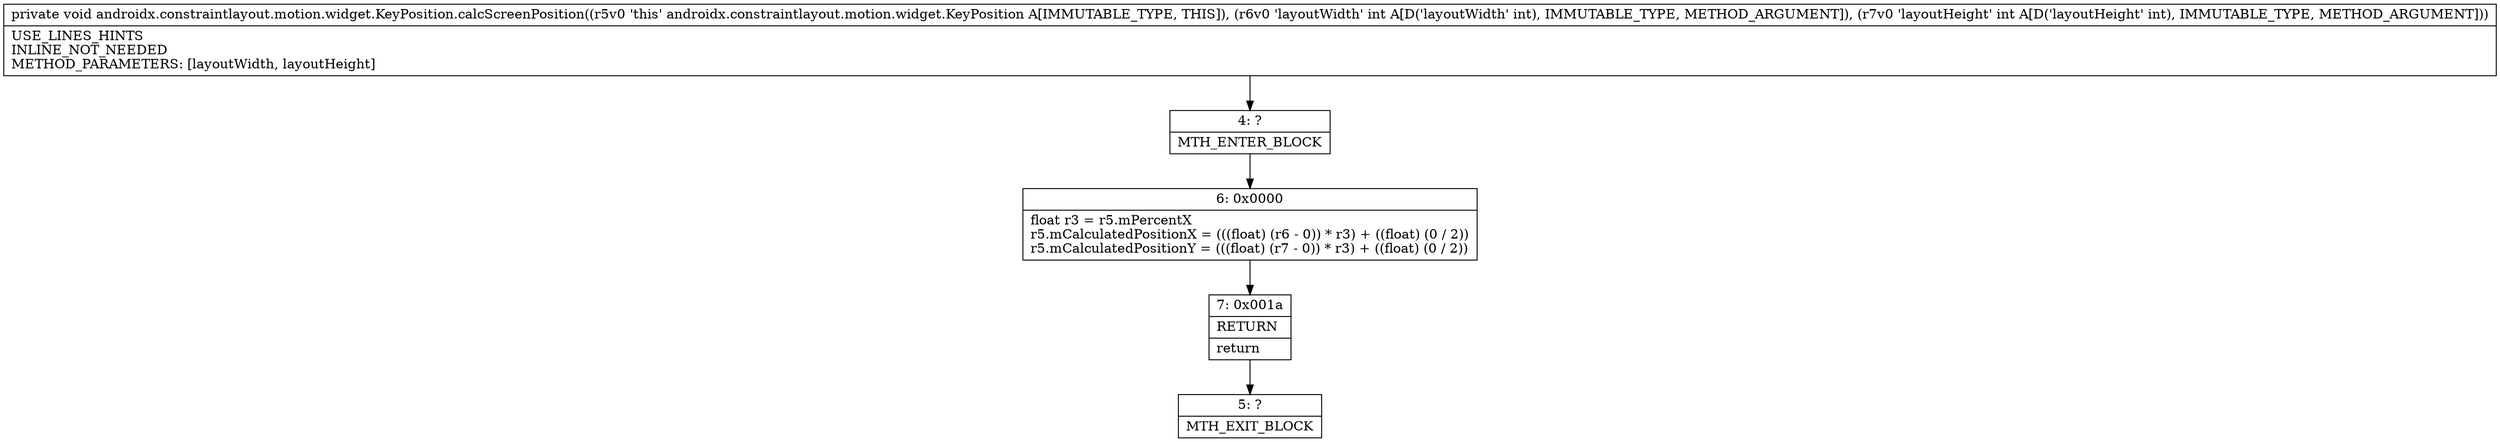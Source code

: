 digraph "CFG forandroidx.constraintlayout.motion.widget.KeyPosition.calcScreenPosition(II)V" {
Node_4 [shape=record,label="{4\:\ ?|MTH_ENTER_BLOCK\l}"];
Node_6 [shape=record,label="{6\:\ 0x0000|float r3 = r5.mPercentX\lr5.mCalculatedPositionX = (((float) (r6 \- 0)) * r3) + ((float) (0 \/ 2))\lr5.mCalculatedPositionY = (((float) (r7 \- 0)) * r3) + ((float) (0 \/ 2))\l}"];
Node_7 [shape=record,label="{7\:\ 0x001a|RETURN\l|return\l}"];
Node_5 [shape=record,label="{5\:\ ?|MTH_EXIT_BLOCK\l}"];
MethodNode[shape=record,label="{private void androidx.constraintlayout.motion.widget.KeyPosition.calcScreenPosition((r5v0 'this' androidx.constraintlayout.motion.widget.KeyPosition A[IMMUTABLE_TYPE, THIS]), (r6v0 'layoutWidth' int A[D('layoutWidth' int), IMMUTABLE_TYPE, METHOD_ARGUMENT]), (r7v0 'layoutHeight' int A[D('layoutHeight' int), IMMUTABLE_TYPE, METHOD_ARGUMENT]))  | USE_LINES_HINTS\lINLINE_NOT_NEEDED\lMETHOD_PARAMETERS: [layoutWidth, layoutHeight]\l}"];
MethodNode -> Node_4;Node_4 -> Node_6;
Node_6 -> Node_7;
Node_7 -> Node_5;
}

